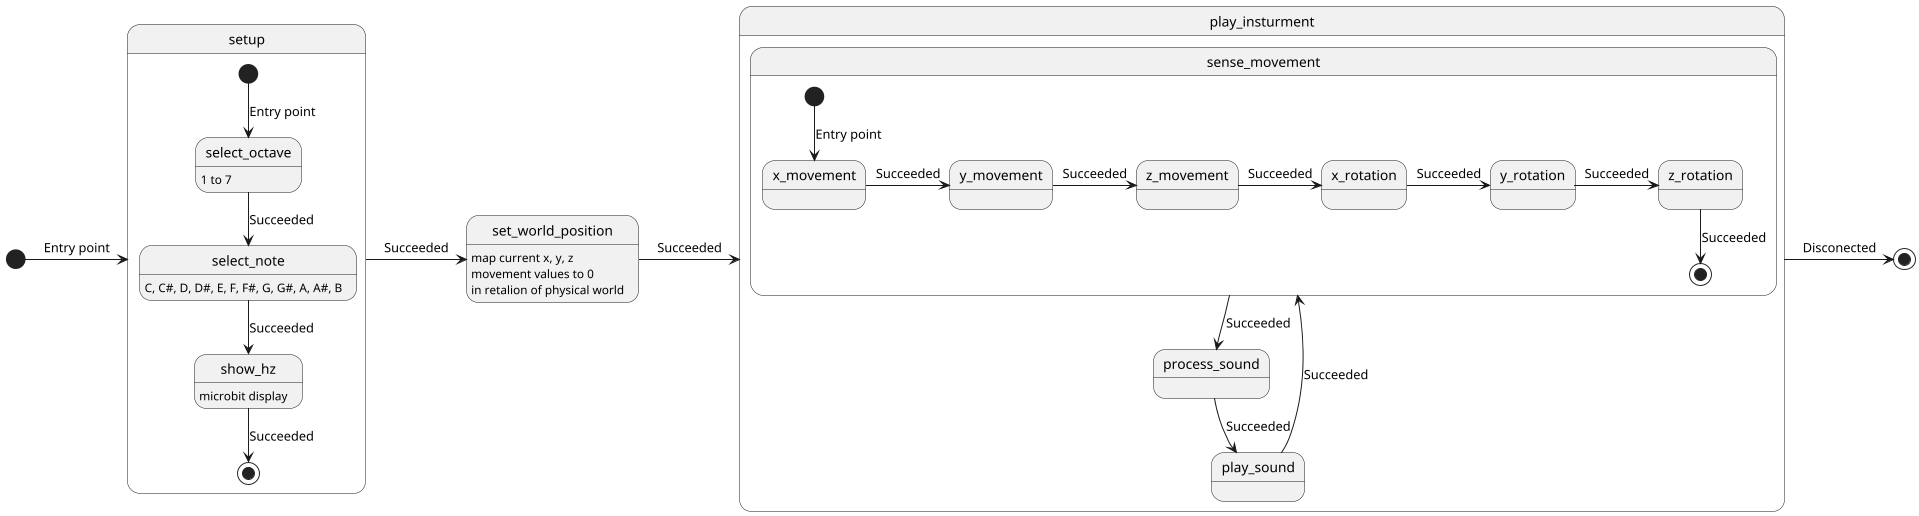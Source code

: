@startuml

scale 1920 width

[*] -> setup : Entry point

state setup {
 [*] --> select_octave : Entry point
 select_octave: 1 to 7
 select_octave --> select_note : Succeeded
 select_note: C, C#, D, D#, E, F, F#, G, G#, A, A#, B
 select_note --> show_hz : Succeeded
 show_hz: microbit display
 show_hz --> [*] : Succeeded
}
setup -> set_world_position : Succeeded


state set_world_position {
 set_world_position: map current x, y, z
 set_world_position: movement values to 0
 set_world_position: in retalion of physical world
}
set_world_position -> play_insturment : Succeeded



state play_insturment {
 state sense_movement {
  [*] --> x_movement : Entry point
  x_movement -> y_movement: Succeeded
  y_movement -> z_movement: Succeeded
  z_movement -> x_rotation: Succeeded
  x_rotation -> y_rotation: Succeeded
  y_rotation -> z_rotation: Succeeded
  z_rotation --> [*]: Succeeded
 }
 sense_movement --> process_sound : Succeeded
 process_sound --> play_sound : Succeeded
 play_sound --> sense_movement: Succeeded
}

play_insturment -> [*] : Disconected

@enduml
